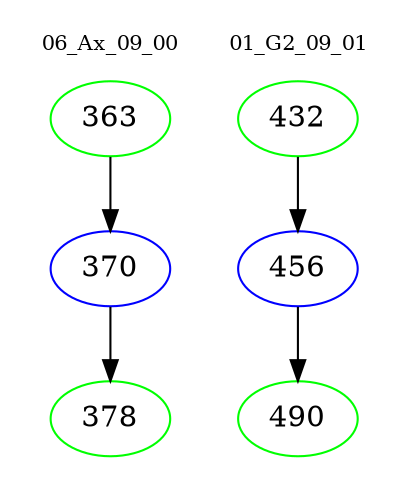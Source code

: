 digraph{
subgraph cluster_0 {
color = white
label = "06_Ax_09_00";
fontsize=10;
T0_363 [label="363", color="green"]
T0_363 -> T0_370 [color="black"]
T0_370 [label="370", color="blue"]
T0_370 -> T0_378 [color="black"]
T0_378 [label="378", color="green"]
}
subgraph cluster_1 {
color = white
label = "01_G2_09_01";
fontsize=10;
T1_432 [label="432", color="green"]
T1_432 -> T1_456 [color="black"]
T1_456 [label="456", color="blue"]
T1_456 -> T1_490 [color="black"]
T1_490 [label="490", color="green"]
}
}
